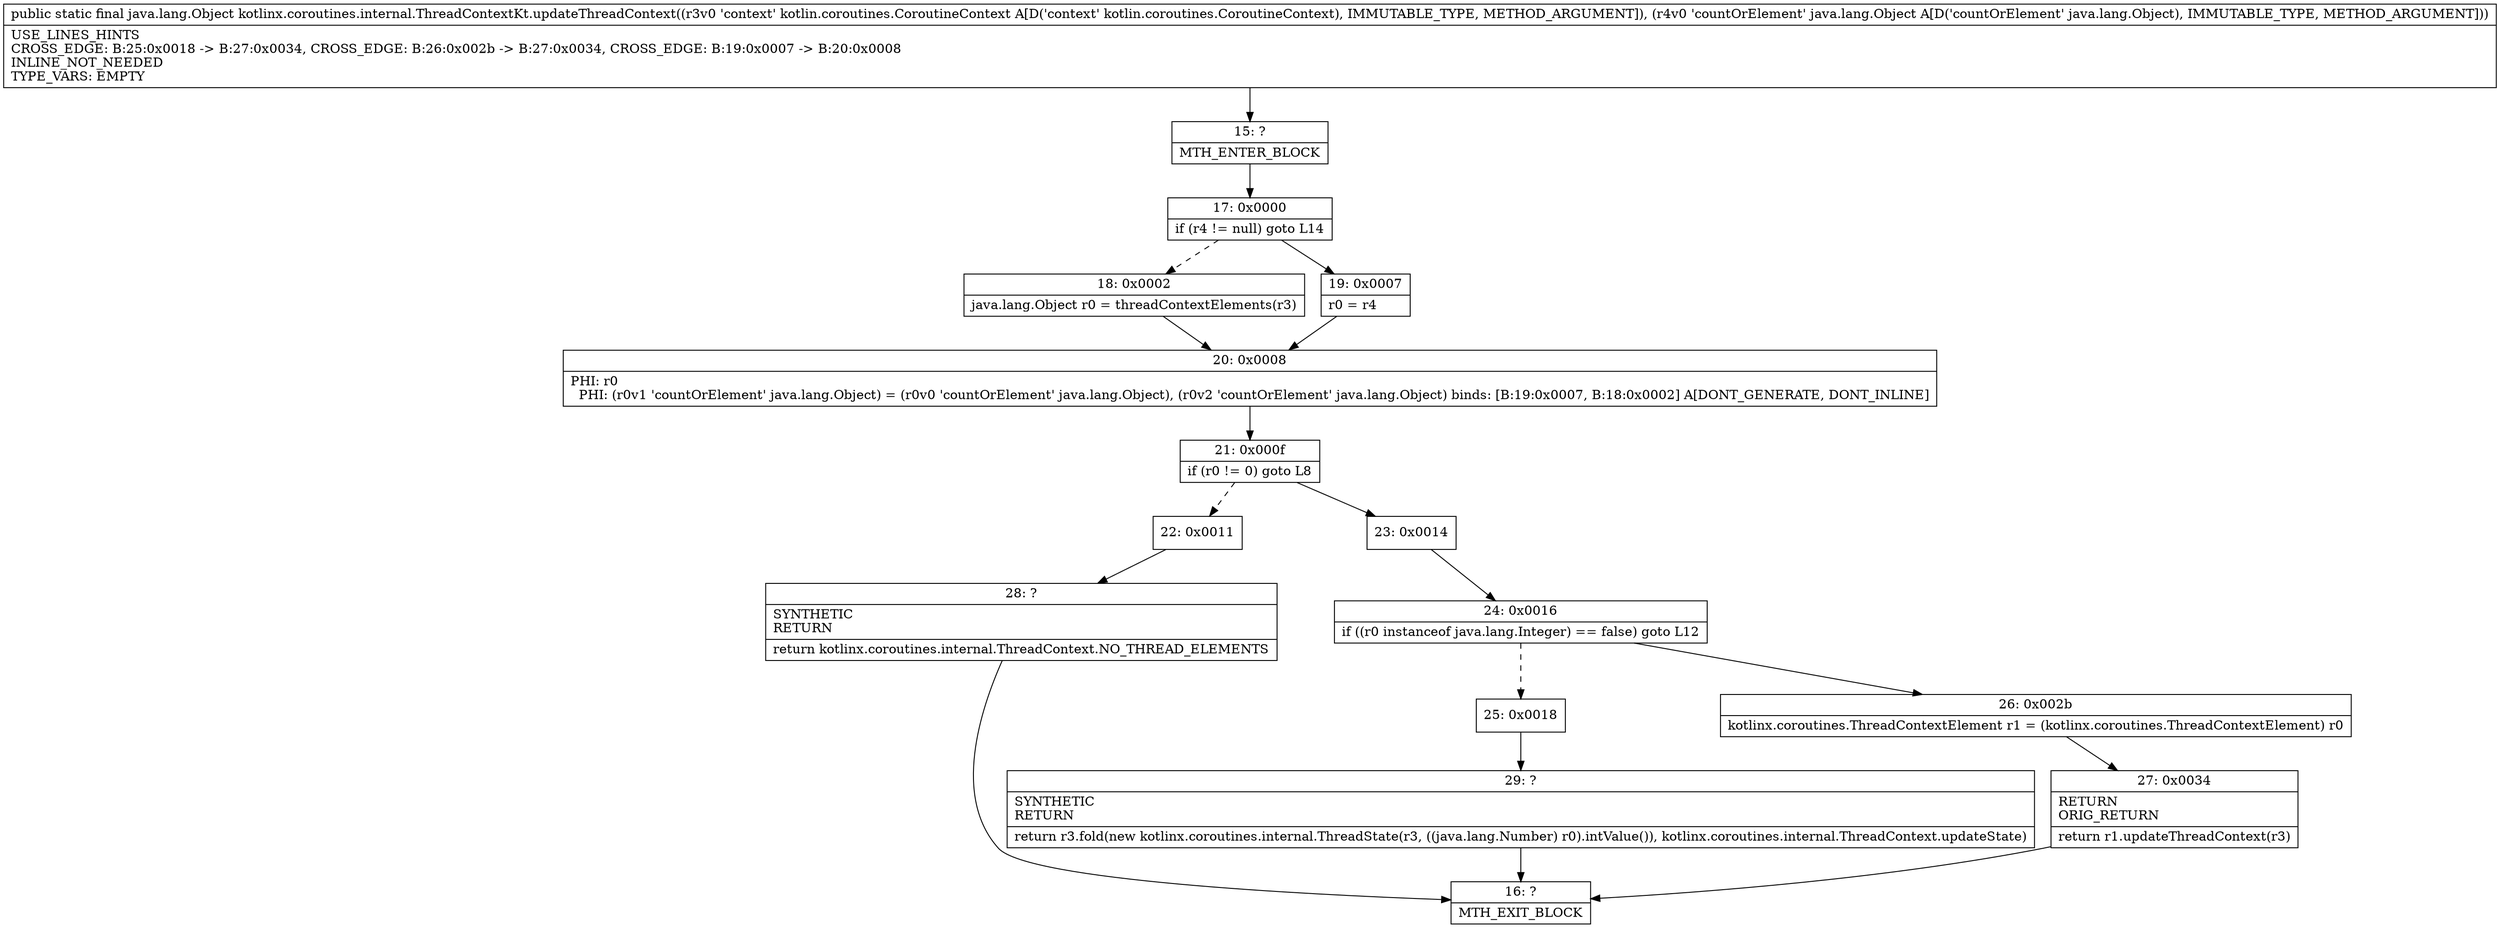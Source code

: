 digraph "CFG forkotlinx.coroutines.internal.ThreadContextKt.updateThreadContext(Lkotlin\/coroutines\/CoroutineContext;Ljava\/lang\/Object;)Ljava\/lang\/Object;" {
Node_15 [shape=record,label="{15\:\ ?|MTH_ENTER_BLOCK\l}"];
Node_17 [shape=record,label="{17\:\ 0x0000|if (r4 != null) goto L14\l}"];
Node_18 [shape=record,label="{18\:\ 0x0002|java.lang.Object r0 = threadContextElements(r3)\l}"];
Node_20 [shape=record,label="{20\:\ 0x0008|PHI: r0 \l  PHI: (r0v1 'countOrElement' java.lang.Object) = (r0v0 'countOrElement' java.lang.Object), (r0v2 'countOrElement' java.lang.Object) binds: [B:19:0x0007, B:18:0x0002] A[DONT_GENERATE, DONT_INLINE]\l}"];
Node_21 [shape=record,label="{21\:\ 0x000f|if (r0 != 0) goto L8\l}"];
Node_22 [shape=record,label="{22\:\ 0x0011}"];
Node_28 [shape=record,label="{28\:\ ?|SYNTHETIC\lRETURN\l|return kotlinx.coroutines.internal.ThreadContext.NO_THREAD_ELEMENTS\l}"];
Node_16 [shape=record,label="{16\:\ ?|MTH_EXIT_BLOCK\l}"];
Node_23 [shape=record,label="{23\:\ 0x0014}"];
Node_24 [shape=record,label="{24\:\ 0x0016|if ((r0 instanceof java.lang.Integer) == false) goto L12\l}"];
Node_25 [shape=record,label="{25\:\ 0x0018}"];
Node_29 [shape=record,label="{29\:\ ?|SYNTHETIC\lRETURN\l|return r3.fold(new kotlinx.coroutines.internal.ThreadState(r3, ((java.lang.Number) r0).intValue()), kotlinx.coroutines.internal.ThreadContext.updateState)\l}"];
Node_26 [shape=record,label="{26\:\ 0x002b|kotlinx.coroutines.ThreadContextElement r1 = (kotlinx.coroutines.ThreadContextElement) r0\l}"];
Node_27 [shape=record,label="{27\:\ 0x0034|RETURN\lORIG_RETURN\l|return r1.updateThreadContext(r3)\l}"];
Node_19 [shape=record,label="{19\:\ 0x0007|r0 = r4\l}"];
MethodNode[shape=record,label="{public static final java.lang.Object kotlinx.coroutines.internal.ThreadContextKt.updateThreadContext((r3v0 'context' kotlin.coroutines.CoroutineContext A[D('context' kotlin.coroutines.CoroutineContext), IMMUTABLE_TYPE, METHOD_ARGUMENT]), (r4v0 'countOrElement' java.lang.Object A[D('countOrElement' java.lang.Object), IMMUTABLE_TYPE, METHOD_ARGUMENT]))  | USE_LINES_HINTS\lCROSS_EDGE: B:25:0x0018 \-\> B:27:0x0034, CROSS_EDGE: B:26:0x002b \-\> B:27:0x0034, CROSS_EDGE: B:19:0x0007 \-\> B:20:0x0008\lINLINE_NOT_NEEDED\lTYPE_VARS: EMPTY\l}"];
MethodNode -> Node_15;Node_15 -> Node_17;
Node_17 -> Node_18[style=dashed];
Node_17 -> Node_19;
Node_18 -> Node_20;
Node_20 -> Node_21;
Node_21 -> Node_22[style=dashed];
Node_21 -> Node_23;
Node_22 -> Node_28;
Node_28 -> Node_16;
Node_23 -> Node_24;
Node_24 -> Node_25[style=dashed];
Node_24 -> Node_26;
Node_25 -> Node_29;
Node_29 -> Node_16;
Node_26 -> Node_27;
Node_27 -> Node_16;
Node_19 -> Node_20;
}

